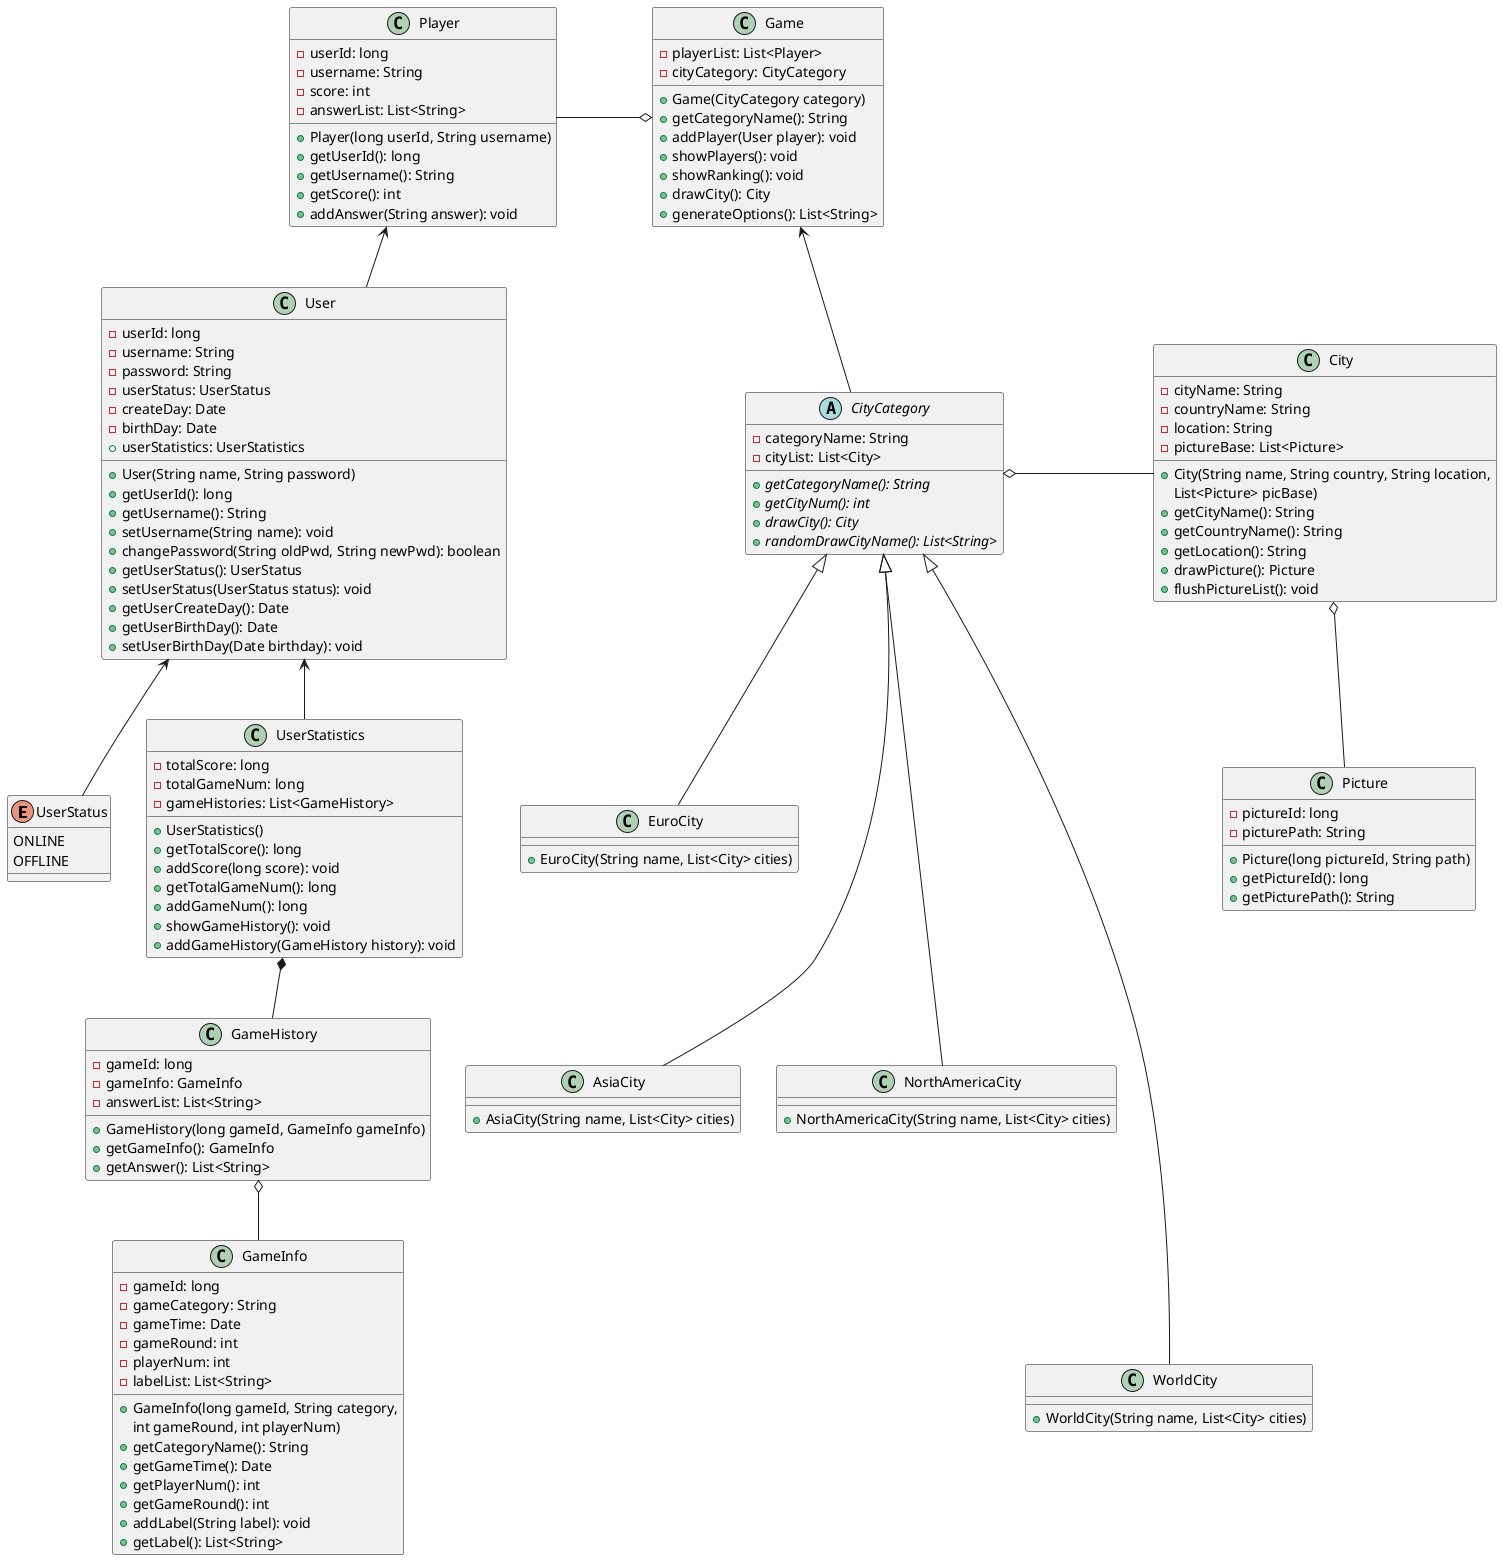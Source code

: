 @startuml
'https://plantuml.com/class-diagram

enum UserStatus {
    ONLINE
    OFFLINE
}

class User {
    - userId: long
    - username: String
    - password: String
    - userStatus: UserStatus
    - createDay: Date
    - birthDay: Date
    + userStatistics: UserStatistics
    + User(String name, String password)
    + getUserId(): long
    + getUsername(): String
    + setUsername(String name): void
    + changePassword(String oldPwd, String newPwd): boolean
    + getUserStatus(): UserStatus
    + setUserStatus(UserStatus status): void
    + getUserCreateDay(): Date
    + getUserBirthDay(): Date
    + setUserBirthDay(Date birthday): void
}

class UserStatistics {
    - totalScore: long
    - totalGameNum: long
    - gameHistories: List<GameHistory>
    + UserStatistics()
    + getTotalScore(): long
    + addScore(long score): void
    + getTotalGameNum(): long
    + addGameNum(): long
    + showGameHistory(): void
    + addGameHistory(GameHistory history): void
}

class GameHistory {
    - gameId: long
    - gameInfo: GameInfo
    - answerList: List<String>
    + GameHistory(long gameId, GameInfo gameInfo)
    + getGameInfo(): GameInfo
    + getAnswer(): List<String>
}

class GameInfo {
    - gameId: long
    - gameCategory: String
    - gameTime: Date
    - gameRound: int
    - playerNum: int
    - labelList: List<String>
    + GameInfo(long gameId, String category,
      int gameRound, int playerNum)
    + getCategoryName(): String
    + getGameTime(): Date
    + getPlayerNum(): int
    + getGameRound(): int
    + addLabel(String label): void
    + getLabel(): List<String>
}

User <-- UserStatistics
User <-- UserStatus
UserStatistics *-- GameHistory
GameHistory o-- GameInfo

'CityCategory --> GameHistory

class Game {
    - playerList: List<Player>
    - cityCategory: CityCategory
    + Game(CityCategory category)
    + getCategoryName(): String
    + addPlayer(User player): void
    + showPlayers(): void
    + showRanking(): void
    + drawCity(): City
    + generateOptions(): List<String>
}

class Player {
    - userId: long
    - username: String
    - score: int
    - answerList: List<String>
    + Player(long userId, String username)
    + getUserId(): long
    + getUsername(): String
    + getScore(): int
    + addAnswer(String answer): void
}

abstract CityCategory {
    - categoryName: String
    - cityList: List<City>
    + {abstract}getCategoryName(): String
    + {abstract}getCityNum(): int
    + {abstract}drawCity(): City
    + {abstract}randomDrawCityName(): List<String>
}

class City {
    - cityName: String
    - countryName: String
    - location: String
    - pictureBase: List<Picture>
    + City(String name, String country, String location,
      List<Picture> picBase)
    + getCityName(): String
    + getCountryName(): String
    + getLocation(): String
    + drawPicture(): Picture
    + flushPictureList(): void
}

class Picture {
    - pictureId: long
    - picturePath: String
    + Picture(long pictureId, String path)
    + getPictureId(): long
    + getPicturePath(): String
}


Game <-- CityCategory
Player <-- User
Player -o Game
CityCategory o- City

City o-- Picture

class EuroCity {
    + EuroCity(String name, List<City> cities)
}
class AsiaCity {
    + AsiaCity(String name, List<City> cities)
}
class NorthAmericaCity {
    + NorthAmericaCity(String name, List<City> cities)
}
class WorldCity {
    + WorldCity(String name, List<City> cities)
}

CityCategory <|-- EuroCity
CityCategory <|--- AsiaCity
CityCategory <|--- NorthAmericaCity
CityCategory <|---- WorldCity

@enduml